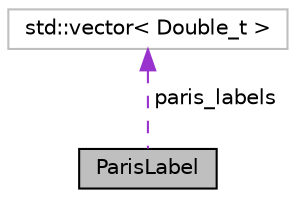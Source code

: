 digraph "ParisLabel"
{
 // LATEX_PDF_SIZE
  edge [fontname="Helvetica",fontsize="10",labelfontname="Helvetica",labelfontsize="10"];
  node [fontname="Helvetica",fontsize="10",shape=record];
  Node1 [label="ParisLabel",height=0.2,width=0.4,color="black", fillcolor="grey75", style="filled", fontcolor="black",tooltip=" "];
  Node2 -> Node1 [dir="back",color="darkorchid3",fontsize="10",style="dashed",label=" paris_labels" ,fontname="Helvetica"];
  Node2 [label="std::vector\< Double_t \>",height=0.2,width=0.4,color="grey75", fillcolor="white", style="filled",tooltip=" "];
}
